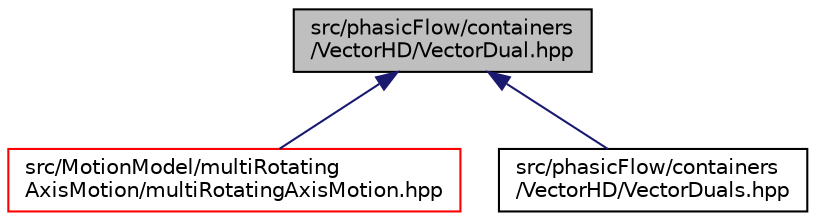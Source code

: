 digraph "src/phasicFlow/containers/VectorHD/VectorDual.hpp"
{
 // LATEX_PDF_SIZE
  edge [fontname="Helvetica",fontsize="10",labelfontname="Helvetica",labelfontsize="10"];
  node [fontname="Helvetica",fontsize="10",shape=record];
  Node1 [label="src/phasicFlow/containers\l/VectorHD/VectorDual.hpp",height=0.2,width=0.4,color="black", fillcolor="grey75", style="filled", fontcolor="black",tooltip=" "];
  Node1 -> Node2 [dir="back",color="midnightblue",fontsize="10",style="solid",fontname="Helvetica"];
  Node2 [label="src/MotionModel/multiRotating\lAxisMotion/multiRotatingAxisMotion.hpp",height=0.2,width=0.4,color="red", fillcolor="white", style="filled",URL="$multiRotatingAxisMotion_8hpp.html",tooltip=" "];
  Node1 -> Node5 [dir="back",color="midnightblue",fontsize="10",style="solid",fontname="Helvetica"];
  Node5 [label="src/phasicFlow/containers\l/VectorHD/VectorDuals.hpp",height=0.2,width=0.4,color="black", fillcolor="white", style="filled",URL="$VectorDuals_8hpp.html",tooltip=" "];
}
